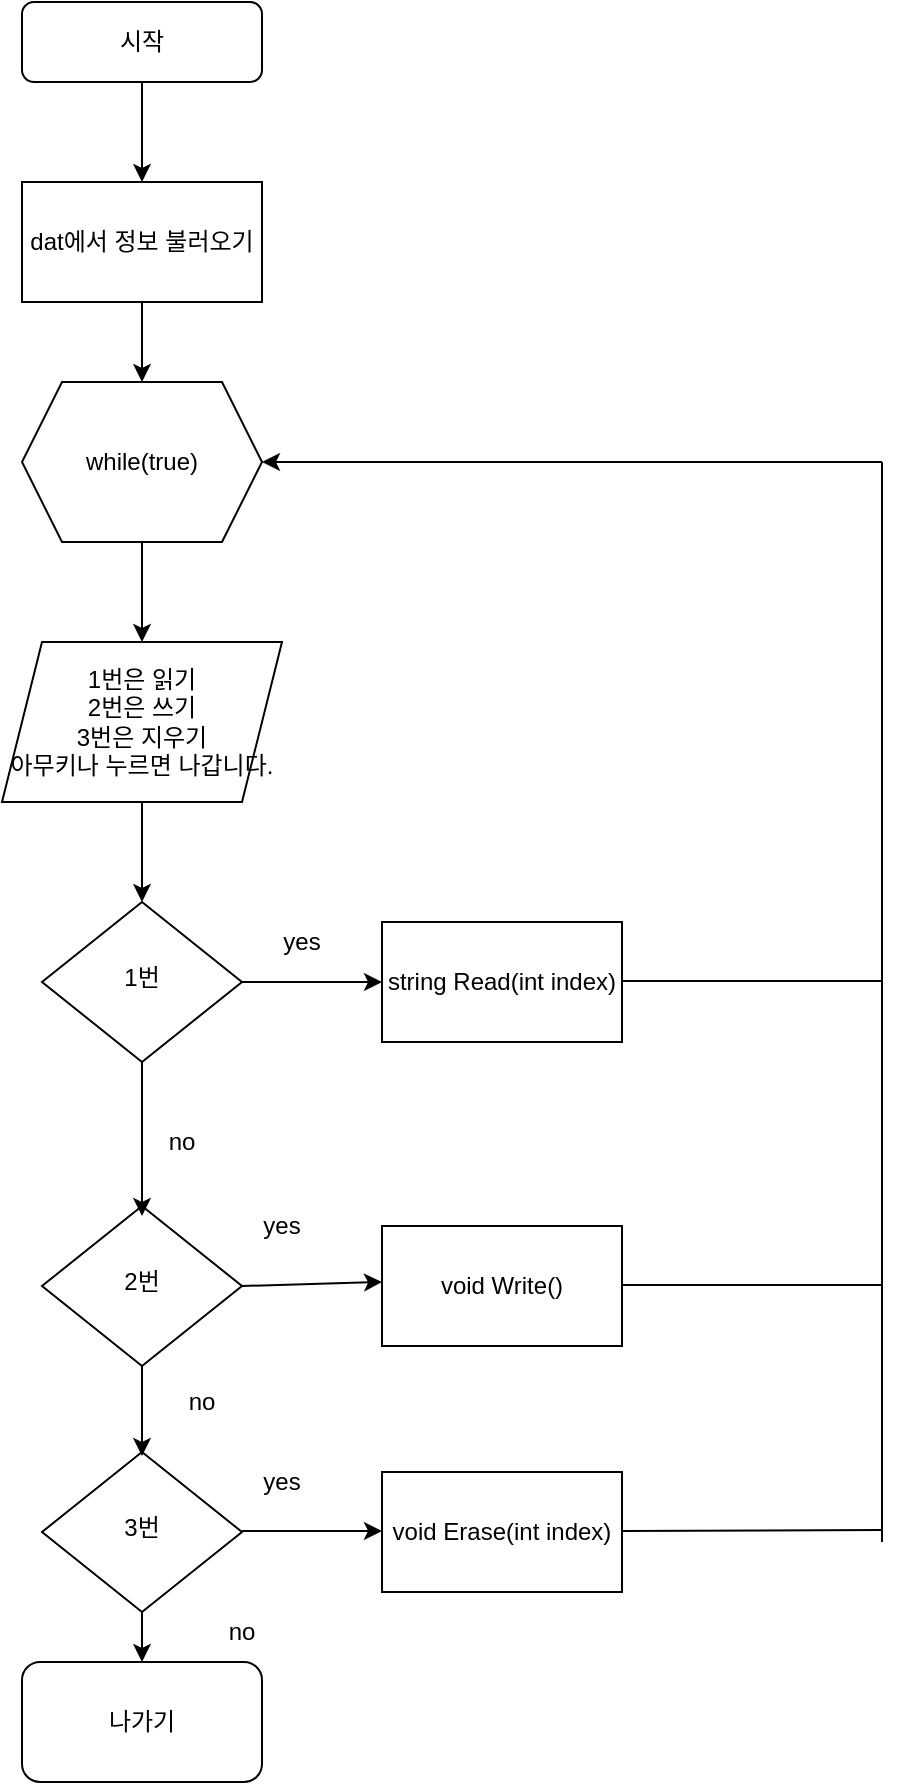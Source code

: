 <mxfile version="13.10.2" type="github" pages="4">
  <diagram id="C5RBs43oDa-KdzZeNtuy" name="Page-1">
    <mxGraphModel dx="1673" dy="896" grid="1" gridSize="10" guides="1" tooltips="1" connect="1" arrows="1" fold="1" page="1" pageScale="1" pageWidth="1200" pageHeight="1920" math="0" shadow="0">
      <root>
        <mxCell id="WIyWlLk6GJQsqaUBKTNV-0" />
        <mxCell id="WIyWlLk6GJQsqaUBKTNV-1" parent="WIyWlLk6GJQsqaUBKTNV-0" />
        <mxCell id="WIyWlLk6GJQsqaUBKTNV-3" value="시작" style="rounded=1;whiteSpace=wrap;html=1;fontSize=12;glass=0;strokeWidth=1;shadow=0;" parent="WIyWlLk6GJQsqaUBKTNV-1" vertex="1">
          <mxGeometry x="160" y="80" width="120" height="40" as="geometry" />
        </mxCell>
        <mxCell id="WIyWlLk6GJQsqaUBKTNV-10" value="1번" style="rhombus;whiteSpace=wrap;html=1;shadow=0;fontFamily=Helvetica;fontSize=12;align=center;strokeWidth=1;spacing=6;spacingTop=-4;" parent="WIyWlLk6GJQsqaUBKTNV-1" vertex="1">
          <mxGeometry x="170" y="530" width="100" height="80" as="geometry" />
        </mxCell>
        <mxCell id="GWrZyjaNcycKDQl1QaTX-0" value="dat에서 정보 불러오기" style="rounded=0;whiteSpace=wrap;html=1;" vertex="1" parent="WIyWlLk6GJQsqaUBKTNV-1">
          <mxGeometry x="160" y="170" width="120" height="60" as="geometry" />
        </mxCell>
        <mxCell id="GWrZyjaNcycKDQl1QaTX-1" value="" style="endArrow=classic;html=1;exitX=0.5;exitY=1;exitDx=0;exitDy=0;" edge="1" parent="WIyWlLk6GJQsqaUBKTNV-1" source="GWrZyjaNcycKDQl1QaTX-0">
          <mxGeometry width="50" height="50" relative="1" as="geometry">
            <mxPoint x="540" y="420" as="sourcePoint" />
            <mxPoint x="220" y="270" as="targetPoint" />
          </mxGeometry>
        </mxCell>
        <mxCell id="GWrZyjaNcycKDQl1QaTX-4" value="" style="edgeStyle=orthogonalEdgeStyle;rounded=0;orthogonalLoop=1;jettySize=auto;html=1;exitX=0.5;exitY=1;exitDx=0;exitDy=0;entryX=0.5;entryY=0;entryDx=0;entryDy=0;" edge="1" parent="WIyWlLk6GJQsqaUBKTNV-1" source="WIyWlLk6GJQsqaUBKTNV-3" target="GWrZyjaNcycKDQl1QaTX-0">
          <mxGeometry relative="1" as="geometry">
            <mxPoint x="220" y="170" as="sourcePoint" />
            <mxPoint x="270" y="160" as="targetPoint" />
          </mxGeometry>
        </mxCell>
        <mxCell id="GWrZyjaNcycKDQl1QaTX-5" value="1번은 읽기&lt;br&gt;2번은 쓰기&lt;br&gt;3번은 지우기&lt;br&gt;아무키나 누르면 나갑니다." style="shape=parallelogram;perimeter=parallelogramPerimeter;whiteSpace=wrap;html=1;fixedSize=1;" vertex="1" parent="WIyWlLk6GJQsqaUBKTNV-1">
          <mxGeometry x="150" y="400" width="140" height="80" as="geometry" />
        </mxCell>
        <mxCell id="GWrZyjaNcycKDQl1QaTX-6" value="" style="endArrow=classic;html=1;exitX=0.5;exitY=1;exitDx=0;exitDy=0;entryX=0.5;entryY=0;entryDx=0;entryDy=0;" edge="1" parent="WIyWlLk6GJQsqaUBKTNV-1" source="GWrZyjaNcycKDQl1QaTX-5" target="WIyWlLk6GJQsqaUBKTNV-10">
          <mxGeometry width="50" height="50" relative="1" as="geometry">
            <mxPoint x="230" y="460" as="sourcePoint" />
            <mxPoint x="590" y="497" as="targetPoint" />
          </mxGeometry>
        </mxCell>
        <mxCell id="GWrZyjaNcycKDQl1QaTX-7" value="2번" style="rhombus;whiteSpace=wrap;html=1;shadow=0;fontFamily=Helvetica;fontSize=12;align=center;strokeWidth=1;spacing=6;spacingTop=-4;" vertex="1" parent="WIyWlLk6GJQsqaUBKTNV-1">
          <mxGeometry x="170" y="682" width="100" height="80" as="geometry" />
        </mxCell>
        <mxCell id="GWrZyjaNcycKDQl1QaTX-8" value="3번" style="rhombus;whiteSpace=wrap;html=1;shadow=0;fontFamily=Helvetica;fontSize=12;align=center;strokeWidth=1;spacing=6;spacingTop=-4;" vertex="1" parent="WIyWlLk6GJQsqaUBKTNV-1">
          <mxGeometry x="170" y="805" width="100" height="80" as="geometry" />
        </mxCell>
        <mxCell id="GWrZyjaNcycKDQl1QaTX-9" value="" style="endArrow=classic;html=1;exitX=0.5;exitY=1;exitDx=0;exitDy=0;" edge="1" parent="WIyWlLk6GJQsqaUBKTNV-1" source="WIyWlLk6GJQsqaUBKTNV-10">
          <mxGeometry width="50" height="50" relative="1" as="geometry">
            <mxPoint x="219.5" y="637" as="sourcePoint" />
            <mxPoint x="220" y="687" as="targetPoint" />
          </mxGeometry>
        </mxCell>
        <mxCell id="GWrZyjaNcycKDQl1QaTX-10" value="" style="endArrow=classic;html=1;exitX=0.5;exitY=1;exitDx=0;exitDy=0;" edge="1" parent="WIyWlLk6GJQsqaUBKTNV-1" source="GWrZyjaNcycKDQl1QaTX-7">
          <mxGeometry width="50" height="50" relative="1" as="geometry">
            <mxPoint x="220" y="767" as="sourcePoint" />
            <mxPoint x="220" y="807" as="targetPoint" />
          </mxGeometry>
        </mxCell>
        <mxCell id="GWrZyjaNcycKDQl1QaTX-11" value="" style="endArrow=classic;html=1;exitX=1;exitY=0.5;exitDx=0;exitDy=0;" edge="1" parent="WIyWlLk6GJQsqaUBKTNV-1" source="GWrZyjaNcycKDQl1QaTX-7">
          <mxGeometry width="50" height="50" relative="1" as="geometry">
            <mxPoint x="230" y="770" as="sourcePoint" />
            <mxPoint x="340" y="720" as="targetPoint" />
          </mxGeometry>
        </mxCell>
        <mxCell id="GWrZyjaNcycKDQl1QaTX-12" value="" style="endArrow=classic;html=1;exitX=1;exitY=0.5;exitDx=0;exitDy=0;" edge="1" parent="WIyWlLk6GJQsqaUBKTNV-1">
          <mxGeometry width="50" height="50" relative="1" as="geometry">
            <mxPoint x="270" y="844.5" as="sourcePoint" />
            <mxPoint x="340" y="844.5" as="targetPoint" />
          </mxGeometry>
        </mxCell>
        <mxCell id="GWrZyjaNcycKDQl1QaTX-13" value="" style="endArrow=classic;html=1;exitX=1;exitY=0.5;exitDx=0;exitDy=0;" edge="1" parent="WIyWlLk6GJQsqaUBKTNV-1">
          <mxGeometry width="50" height="50" relative="1" as="geometry">
            <mxPoint x="270" y="570" as="sourcePoint" />
            <mxPoint x="340" y="570" as="targetPoint" />
          </mxGeometry>
        </mxCell>
        <mxCell id="GWrZyjaNcycKDQl1QaTX-17" value="while(true)" style="shape=hexagon;perimeter=hexagonPerimeter2;whiteSpace=wrap;html=1;fixedSize=1;" vertex="1" parent="WIyWlLk6GJQsqaUBKTNV-1">
          <mxGeometry x="160" y="270" width="120" height="80" as="geometry" />
        </mxCell>
        <mxCell id="GWrZyjaNcycKDQl1QaTX-19" value="" style="endArrow=none;html=1;" edge="1" parent="WIyWlLk6GJQsqaUBKTNV-1">
          <mxGeometry width="50" height="50" relative="1" as="geometry">
            <mxPoint x="460" y="569.5" as="sourcePoint" />
            <mxPoint x="590" y="569.5" as="targetPoint" />
          </mxGeometry>
        </mxCell>
        <mxCell id="GWrZyjaNcycKDQl1QaTX-22" value="" style="endArrow=classic;html=1;exitX=0.5;exitY=1;exitDx=0;exitDy=0;entryX=0.5;entryY=0;entryDx=0;entryDy=0;" edge="1" parent="WIyWlLk6GJQsqaUBKTNV-1" source="GWrZyjaNcycKDQl1QaTX-17" target="GWrZyjaNcycKDQl1QaTX-5">
          <mxGeometry width="50" height="50" relative="1" as="geometry">
            <mxPoint x="540" y="640" as="sourcePoint" />
            <mxPoint x="590" y="590" as="targetPoint" />
          </mxGeometry>
        </mxCell>
        <mxCell id="GWrZyjaNcycKDQl1QaTX-23" value="string Read(int index)" style="rounded=0;whiteSpace=wrap;html=1;" vertex="1" parent="WIyWlLk6GJQsqaUBKTNV-1">
          <mxGeometry x="340" y="540" width="120" height="60" as="geometry" />
        </mxCell>
        <mxCell id="GWrZyjaNcycKDQl1QaTX-24" value="void Write()" style="rounded=0;whiteSpace=wrap;html=1;" vertex="1" parent="WIyWlLk6GJQsqaUBKTNV-1">
          <mxGeometry x="340" y="692" width="120" height="60" as="geometry" />
        </mxCell>
        <mxCell id="GWrZyjaNcycKDQl1QaTX-25" value="void Erase(int index)" style="rounded=0;whiteSpace=wrap;html=1;" vertex="1" parent="WIyWlLk6GJQsqaUBKTNV-1">
          <mxGeometry x="340" y="815" width="120" height="60" as="geometry" />
        </mxCell>
        <mxCell id="GWrZyjaNcycKDQl1QaTX-26" value="" style="endArrow=none;html=1;" edge="1" parent="WIyWlLk6GJQsqaUBKTNV-1">
          <mxGeometry width="50" height="50" relative="1" as="geometry">
            <mxPoint x="590" y="310" as="sourcePoint" />
            <mxPoint x="590" y="850" as="targetPoint" />
          </mxGeometry>
        </mxCell>
        <mxCell id="GWrZyjaNcycKDQl1QaTX-27" value="" style="endArrow=none;html=1;" edge="1" parent="WIyWlLk6GJQsqaUBKTNV-1">
          <mxGeometry width="50" height="50" relative="1" as="geometry">
            <mxPoint x="460" y="721.5" as="sourcePoint" />
            <mxPoint x="590" y="721.5" as="targetPoint" />
          </mxGeometry>
        </mxCell>
        <mxCell id="GWrZyjaNcycKDQl1QaTX-28" value="" style="endArrow=none;html=1;" edge="1" parent="WIyWlLk6GJQsqaUBKTNV-1">
          <mxGeometry width="50" height="50" relative="1" as="geometry">
            <mxPoint x="460" y="844.5" as="sourcePoint" />
            <mxPoint x="590" y="844" as="targetPoint" />
          </mxGeometry>
        </mxCell>
        <mxCell id="GWrZyjaNcycKDQl1QaTX-29" value="" style="endArrow=classic;html=1;entryX=1;entryY=0.5;entryDx=0;entryDy=0;" edge="1" parent="WIyWlLk6GJQsqaUBKTNV-1" target="GWrZyjaNcycKDQl1QaTX-17">
          <mxGeometry width="50" height="50" relative="1" as="geometry">
            <mxPoint x="590" y="310" as="sourcePoint" />
            <mxPoint x="590" y="570" as="targetPoint" />
          </mxGeometry>
        </mxCell>
        <mxCell id="GWrZyjaNcycKDQl1QaTX-30" value="" style="endArrow=classic;html=1;exitX=0.5;exitY=1;exitDx=0;exitDy=0;" edge="1" parent="WIyWlLk6GJQsqaUBKTNV-1" source="GWrZyjaNcycKDQl1QaTX-8" target="GWrZyjaNcycKDQl1QaTX-31">
          <mxGeometry width="50" height="50" relative="1" as="geometry">
            <mxPoint x="540" y="920" as="sourcePoint" />
            <mxPoint x="220" y="920" as="targetPoint" />
          </mxGeometry>
        </mxCell>
        <mxCell id="GWrZyjaNcycKDQl1QaTX-31" value="나가기" style="rounded=1;whiteSpace=wrap;html=1;" vertex="1" parent="WIyWlLk6GJQsqaUBKTNV-1">
          <mxGeometry x="160" y="910" width="120" height="60" as="geometry" />
        </mxCell>
        <mxCell id="mLzmZ8bQxciS3WHzYxI5-0" value="yes" style="text;html=1;strokeColor=none;fillColor=none;align=center;verticalAlign=middle;whiteSpace=wrap;rounded=0;" vertex="1" parent="WIyWlLk6GJQsqaUBKTNV-1">
          <mxGeometry x="270" y="682" width="40" height="20" as="geometry" />
        </mxCell>
        <mxCell id="mLzmZ8bQxciS3WHzYxI5-1" value="yes" style="text;html=1;strokeColor=none;fillColor=none;align=center;verticalAlign=middle;whiteSpace=wrap;rounded=0;" vertex="1" parent="WIyWlLk6GJQsqaUBKTNV-1">
          <mxGeometry x="280" y="540" width="40" height="20" as="geometry" />
        </mxCell>
        <mxCell id="mLzmZ8bQxciS3WHzYxI5-2" value="no" style="text;html=1;strokeColor=none;fillColor=none;align=center;verticalAlign=middle;whiteSpace=wrap;rounded=0;" vertex="1" parent="WIyWlLk6GJQsqaUBKTNV-1">
          <mxGeometry x="220" y="640" width="40" height="20" as="geometry" />
        </mxCell>
        <mxCell id="mLzmZ8bQxciS3WHzYxI5-3" value="yes" style="text;html=1;strokeColor=none;fillColor=none;align=center;verticalAlign=middle;whiteSpace=wrap;rounded=0;" vertex="1" parent="WIyWlLk6GJQsqaUBKTNV-1">
          <mxGeometry x="270" y="810" width="40" height="20" as="geometry" />
        </mxCell>
        <mxCell id="mLzmZ8bQxciS3WHzYxI5-6" value="no" style="text;html=1;strokeColor=none;fillColor=none;align=center;verticalAlign=middle;whiteSpace=wrap;rounded=0;" vertex="1" parent="WIyWlLk6GJQsqaUBKTNV-1">
          <mxGeometry x="230" y="770" width="40" height="20" as="geometry" />
        </mxCell>
        <mxCell id="mLzmZ8bQxciS3WHzYxI5-7" value="no" style="text;html=1;strokeColor=none;fillColor=none;align=center;verticalAlign=middle;whiteSpace=wrap;rounded=0;" vertex="1" parent="WIyWlLk6GJQsqaUBKTNV-1">
          <mxGeometry x="250" y="885" width="40" height="20" as="geometry" />
        </mxCell>
      </root>
    </mxGraphModel>
  </diagram>
  <diagram id="UXx0UDgpDWYQ-m2BHUI9" name="read">
    <mxGraphModel dx="1185" dy="635" grid="1" gridSize="10" guides="1" tooltips="1" connect="1" arrows="1" fold="1" page="1" pageScale="1" pageWidth="1200" pageHeight="1920" math="0" shadow="0">
      <root>
        <mxCell id="nHNF5p9YQzg7h9onFJFE-0" />
        <mxCell id="nHNF5p9YQzg7h9onFJFE-1" parent="nHNF5p9YQzg7h9onFJFE-0" />
        <mxCell id="nHNF5p9YQzg7h9onFJFE-2" value="string Read(int index)" style="rounded=0;whiteSpace=wrap;html=1;" vertex="1" parent="nHNF5p9YQzg7h9onFJFE-1">
          <mxGeometry x="460" y="610" width="120" height="60" as="geometry" />
        </mxCell>
        <mxCell id="nHNF5p9YQzg7h9onFJFE-3" value="" style="endArrow=classic;html=1;exitX=0.5;exitY=1;exitDx=0;exitDy=0;" edge="1" parent="nHNF5p9YQzg7h9onFJFE-1" source="nHNF5p9YQzg7h9onFJFE-2">
          <mxGeometry width="50" height="50" relative="1" as="geometry">
            <mxPoint x="570" y="920" as="sourcePoint" />
            <mxPoint x="520" y="720" as="targetPoint" />
          </mxGeometry>
        </mxCell>
        <mxCell id="-QjFSBFWmgFgffnGx9Cv-0" value="index 값에 따른 배열 선택" style="rounded=0;whiteSpace=wrap;html=1;" vertex="1" parent="nHNF5p9YQzg7h9onFJFE-1">
          <mxGeometry x="460" y="720" width="120" height="60" as="geometry" />
        </mxCell>
        <mxCell id="-QjFSBFWmgFgffnGx9Cv-1" value="" style="endArrow=classic;html=1;entryX=0.5;entryY=0;entryDx=0;entryDy=0;" edge="1" parent="nHNF5p9YQzg7h9onFJFE-1" target="-QjFSBFWmgFgffnGx9Cv-2">
          <mxGeometry width="50" height="50" relative="1" as="geometry">
            <mxPoint x="520" y="780" as="sourcePoint" />
            <mxPoint x="520" y="820" as="targetPoint" />
          </mxGeometry>
        </mxCell>
        <mxCell id="-QjFSBFWmgFgffnGx9Cv-2" value="값을 타입 에 따라 변환" style="rounded=0;whiteSpace=wrap;html=1;" vertex="1" parent="nHNF5p9YQzg7h9onFJFE-1">
          <mxGeometry x="460" y="840" width="120" height="60" as="geometry" />
        </mxCell>
        <mxCell id="-QjFSBFWmgFgffnGx9Cv-4" value="" style="endArrow=classic;html=1;entryX=0.5;entryY=0;entryDx=0;entryDy=0;" edge="1" parent="nHNF5p9YQzg7h9onFJFE-1" target="-QjFSBFWmgFgffnGx9Cv-5">
          <mxGeometry width="50" height="50" relative="1" as="geometry">
            <mxPoint x="520" y="900" as="sourcePoint" />
            <mxPoint x="520" y="940" as="targetPoint" />
          </mxGeometry>
        </mxCell>
        <mxCell id="-QjFSBFWmgFgffnGx9Cv-5" value="값 반환" style="rounded=0;whiteSpace=wrap;html=1;" vertex="1" parent="nHNF5p9YQzg7h9onFJFE-1">
          <mxGeometry x="460" y="960" width="120" height="60" as="geometry" />
        </mxCell>
      </root>
    </mxGraphModel>
  </diagram>
  <diagram id="EXGSsnaZNPkZNjQw48HR" name="write">
    <mxGraphModel dx="1422" dy="762" grid="1" gridSize="10" guides="1" tooltips="1" connect="1" arrows="1" fold="1" page="1" pageScale="1" pageWidth="1200" pageHeight="1920" math="0" shadow="0">
      <root>
        <mxCell id="HR1v6DzMPCE_BCTofXie-0" />
        <mxCell id="HR1v6DzMPCE_BCTofXie-1" parent="HR1v6DzMPCE_BCTofXie-0" />
        <mxCell id="HR1v6DzMPCE_BCTofXie-2" value="void write()" style="rounded=0;whiteSpace=wrap;html=1;" vertex="1" parent="HR1v6DzMPCE_BCTofXie-1">
          <mxGeometry x="440" y="110" width="120" height="60" as="geometry" />
        </mxCell>
        <mxCell id="HR1v6DzMPCE_BCTofXie-3" value="" style="endArrow=classic;html=1;exitX=0.5;exitY=1;exitDx=0;exitDy=0;" edge="1" parent="HR1v6DzMPCE_BCTofXie-1" source="HR1v6DzMPCE_BCTofXie-2">
          <mxGeometry width="50" height="50" relative="1" as="geometry">
            <mxPoint x="570" y="420" as="sourcePoint" />
            <mxPoint x="500" y="240" as="targetPoint" />
          </mxGeometry>
        </mxCell>
        <mxCell id="HR1v6DzMPCE_BCTofXie-4" value="값이 빌때까지 순회후 삽입&amp;nbsp;&amp;nbsp;" style="rounded=0;whiteSpace=wrap;html=1;" vertex="1" parent="HR1v6DzMPCE_BCTofXie-1">
          <mxGeometry x="440" y="240" width="120" height="60" as="geometry" />
        </mxCell>
      </root>
    </mxGraphModel>
  </diagram>
  <diagram id="oEFHM0g6E0xDTOH_83b2" name="erase">
    <mxGraphModel dx="1422" dy="762" grid="1" gridSize="10" guides="1" tooltips="1" connect="1" arrows="1" fold="1" page="1" pageScale="1" pageWidth="1200" pageHeight="1920" math="0" shadow="0">
      <root>
        <mxCell id="cABiX3Z68AWyx_w7L_8c-0" />
        <mxCell id="cABiX3Z68AWyx_w7L_8c-1" parent="cABiX3Z68AWyx_w7L_8c-0" />
        <mxCell id="cABiX3Z68AWyx_w7L_8c-2" value="void erase(int index)" style="rounded=0;whiteSpace=wrap;html=1;" vertex="1" parent="cABiX3Z68AWyx_w7L_8c-1">
          <mxGeometry x="540" y="360" width="120" height="60" as="geometry" />
        </mxCell>
        <mxCell id="NHYBoZbIRT_mwytko0Kx-0" value="index값 으로 해당 블록 삭제(지우기)" style="rounded=0;whiteSpace=wrap;html=1;" vertex="1" parent="cABiX3Z68AWyx_w7L_8c-1">
          <mxGeometry x="540" y="490" width="120" height="60" as="geometry" />
        </mxCell>
        <mxCell id="NHYBoZbIRT_mwytko0Kx-1" value="" style="endArrow=classic;html=1;exitX=0.5;exitY=1;exitDx=0;exitDy=0;entryX=0.5;entryY=0;entryDx=0;entryDy=0;" edge="1" parent="cABiX3Z68AWyx_w7L_8c-1" source="cABiX3Z68AWyx_w7L_8c-2" target="NHYBoZbIRT_mwytko0Kx-0">
          <mxGeometry width="50" height="50" relative="1" as="geometry">
            <mxPoint x="570" y="420" as="sourcePoint" />
            <mxPoint x="620" y="370" as="targetPoint" />
          </mxGeometry>
        </mxCell>
      </root>
    </mxGraphModel>
  </diagram>
</mxfile>
